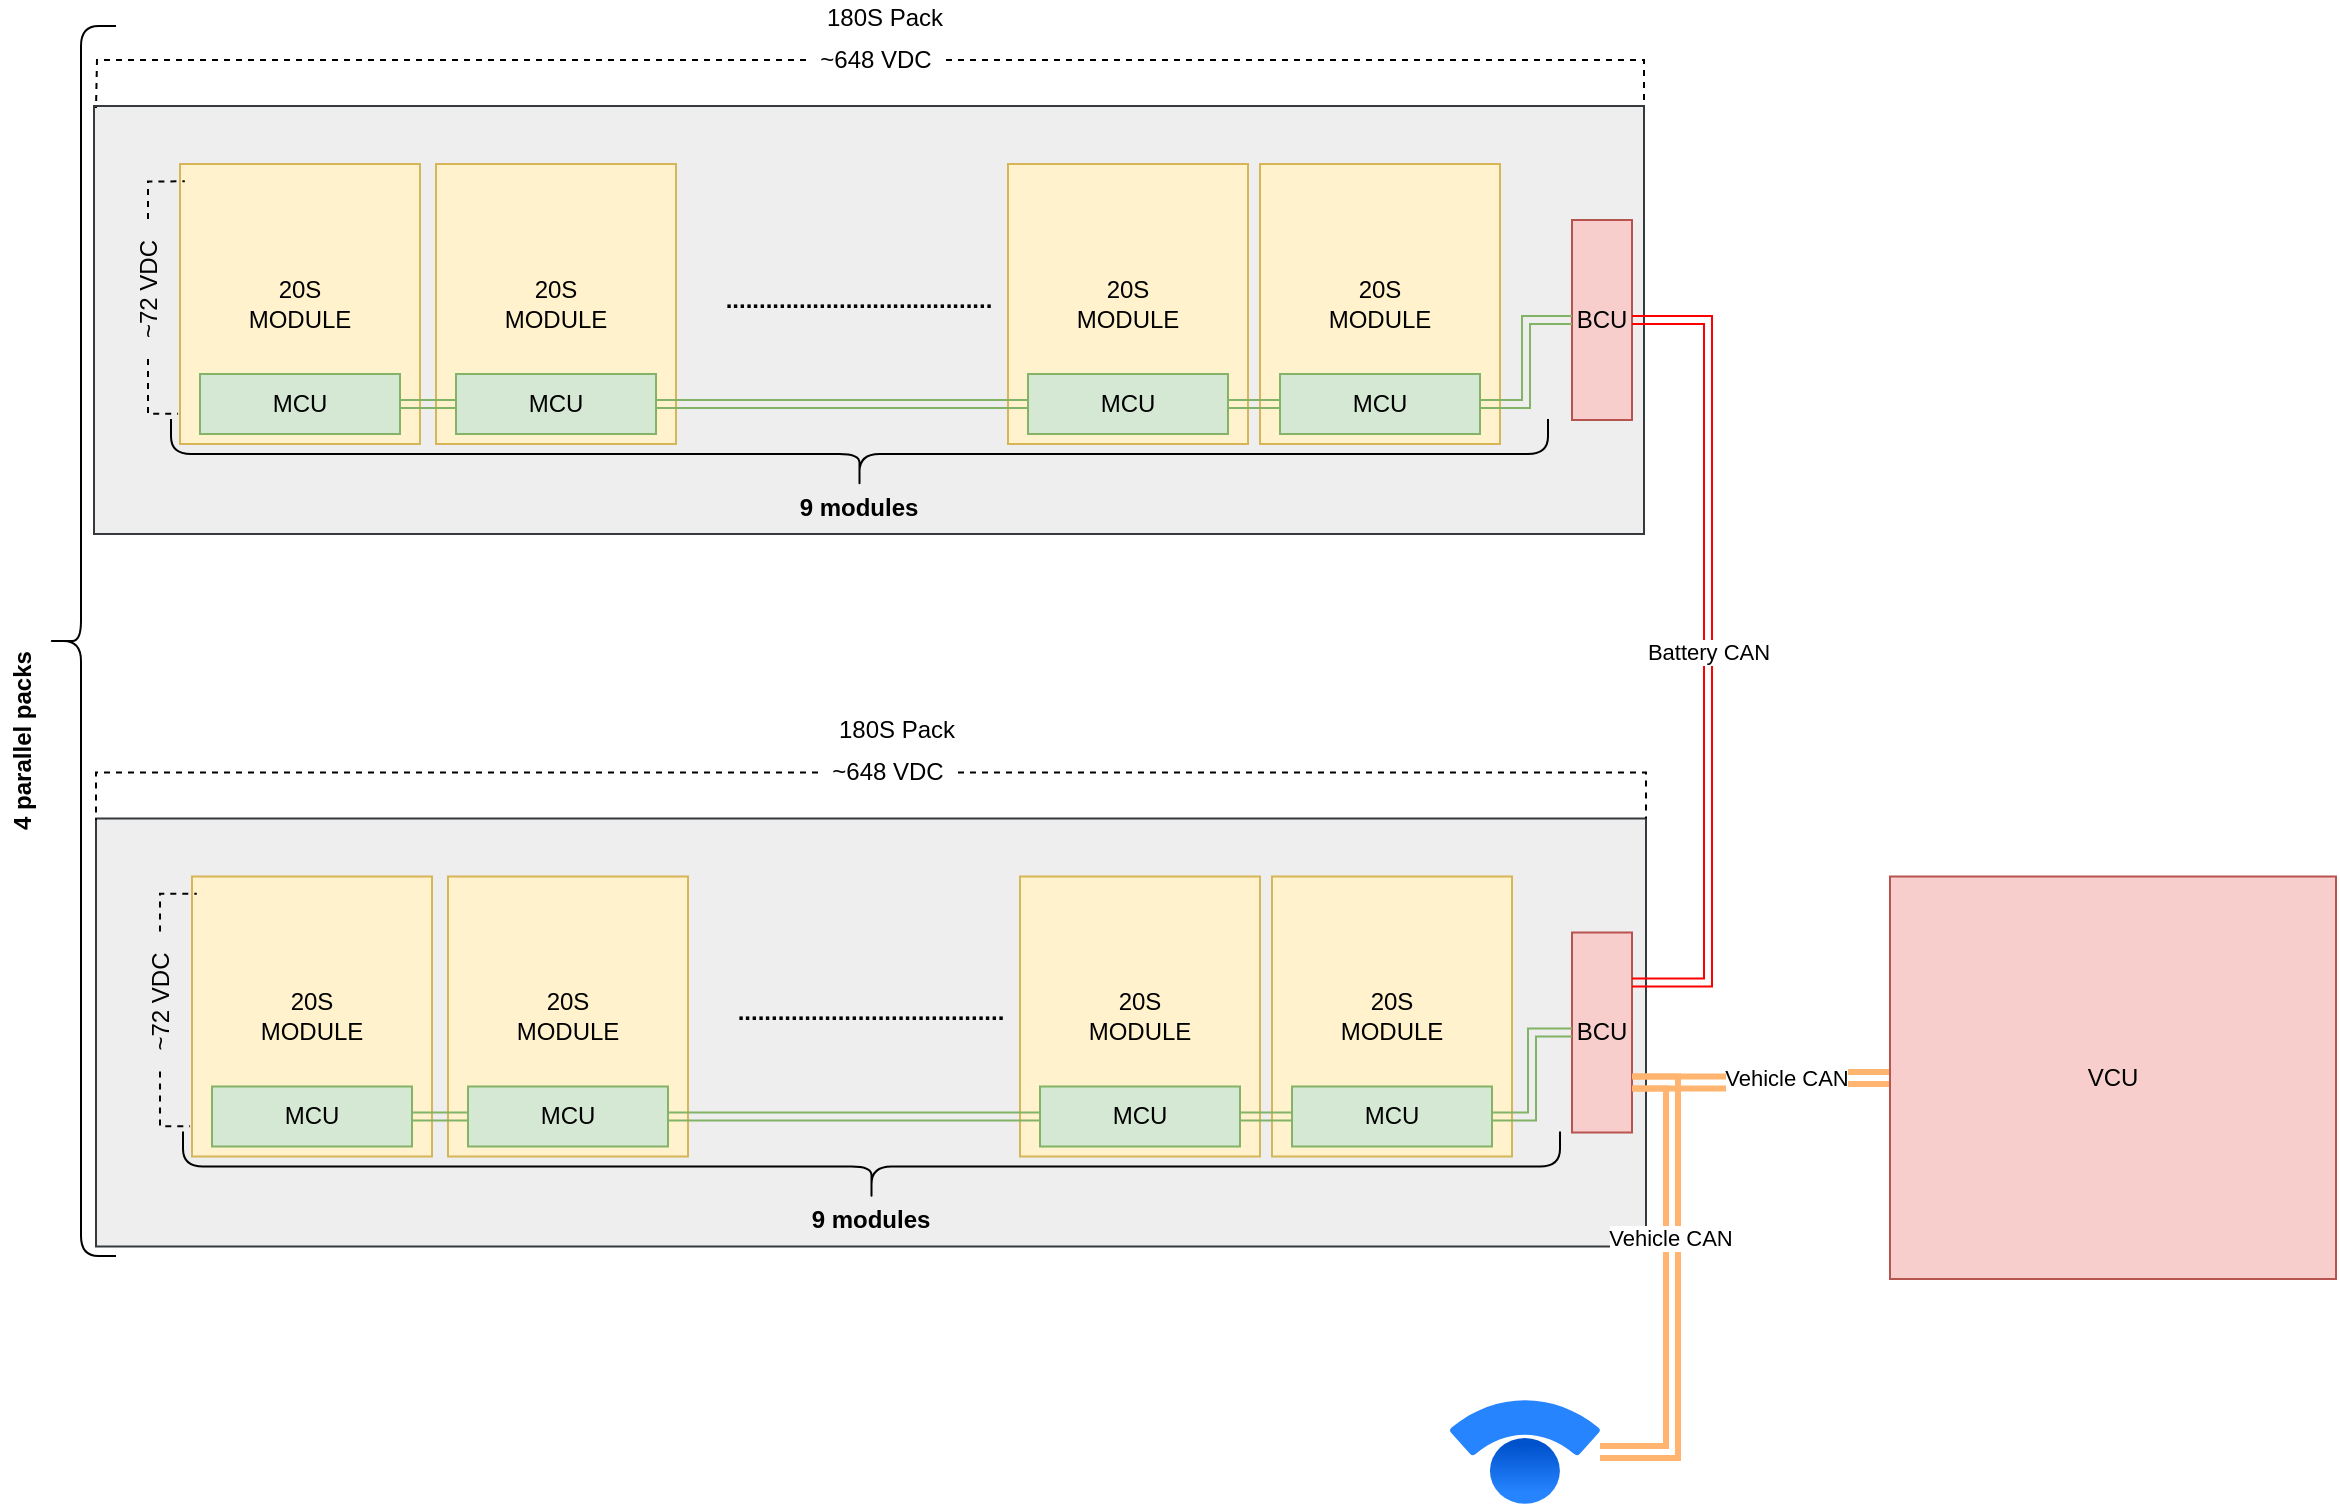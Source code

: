 <mxfile version="22.0.0" type="github" pages="3">
  <diagram id="TwvEw9Vf0ExjZlHMgmwK" name="Option_1">
    <mxGraphModel dx="2004" dy="1125" grid="0" gridSize="10" guides="1" tooltips="1" connect="1" arrows="1" fold="1" page="1" pageScale="1" pageWidth="850" pageHeight="1100" math="0" shadow="0">
      <root>
        <mxCell id="0" />
        <mxCell id="1" parent="0" />
        <mxCell id="FPOTciErqWgksEpXQeqM-1" value="" style="rounded=0;whiteSpace=wrap;html=1;fillColor=#eeeeee;strokeColor=#36393d;" parent="1" vertex="1">
          <mxGeometry x="69" y="96" width="775" height="214" as="geometry" />
        </mxCell>
        <mxCell id="4yiuB51oUjneCi9A5fvg-3" value="" style="group" parent="1" vertex="1" connectable="0">
          <mxGeometry x="112" y="125" width="120" height="140" as="geometry" />
        </mxCell>
        <mxCell id="FPOTciErqWgksEpXQeqM-2" value="20S&lt;br&gt;MODULE" style="rounded=0;whiteSpace=wrap;html=1;fillColor=#fff2cc;strokeColor=#d6b656;" parent="4yiuB51oUjneCi9A5fvg-3" vertex="1">
          <mxGeometry width="120" height="140" as="geometry" />
        </mxCell>
        <mxCell id="4yiuB51oUjneCi9A5fvg-2" value="MCU" style="rounded=0;whiteSpace=wrap;html=1;fillColor=#d5e8d4;strokeColor=#82b366;" parent="4yiuB51oUjneCi9A5fvg-3" vertex="1">
          <mxGeometry x="10" y="105" width="100" height="30" as="geometry" />
        </mxCell>
        <mxCell id="4yiuB51oUjneCi9A5fvg-4" value="" style="group" parent="1" vertex="1" connectable="0">
          <mxGeometry x="240" y="125" width="120" height="140" as="geometry" />
        </mxCell>
        <mxCell id="4yiuB51oUjneCi9A5fvg-5" value="20S&lt;br&gt;MODULE" style="rounded=0;whiteSpace=wrap;html=1;fillColor=#fff2cc;strokeColor=#d6b656;" parent="4yiuB51oUjneCi9A5fvg-4" vertex="1">
          <mxGeometry width="120" height="140" as="geometry" />
        </mxCell>
        <mxCell id="4yiuB51oUjneCi9A5fvg-6" value="MCU" style="rounded=0;whiteSpace=wrap;html=1;fillColor=#d5e8d4;strokeColor=#82b366;" parent="4yiuB51oUjneCi9A5fvg-4" vertex="1">
          <mxGeometry x="10" y="105" width="100" height="30" as="geometry" />
        </mxCell>
        <mxCell id="4yiuB51oUjneCi9A5fvg-7" value="" style="group" parent="1" vertex="1" connectable="0">
          <mxGeometry x="526" y="125" width="120" height="140" as="geometry" />
        </mxCell>
        <mxCell id="4yiuB51oUjneCi9A5fvg-8" value="20S&lt;br&gt;MODULE" style="rounded=0;whiteSpace=wrap;html=1;fillColor=#fff2cc;strokeColor=#d6b656;" parent="4yiuB51oUjneCi9A5fvg-7" vertex="1">
          <mxGeometry width="120" height="140" as="geometry" />
        </mxCell>
        <mxCell id="4yiuB51oUjneCi9A5fvg-9" value="MCU" style="rounded=0;whiteSpace=wrap;html=1;fillColor=#d5e8d4;strokeColor=#82b366;" parent="4yiuB51oUjneCi9A5fvg-7" vertex="1">
          <mxGeometry x="10" y="105" width="100" height="30" as="geometry" />
        </mxCell>
        <mxCell id="4yiuB51oUjneCi9A5fvg-10" value="" style="group" parent="1" vertex="1" connectable="0">
          <mxGeometry x="652" y="125" width="120" height="140" as="geometry" />
        </mxCell>
        <mxCell id="4yiuB51oUjneCi9A5fvg-11" value="20S&lt;br&gt;MODULE" style="rounded=0;whiteSpace=wrap;html=1;fillColor=#fff2cc;strokeColor=#d6b656;" parent="4yiuB51oUjneCi9A5fvg-10" vertex="1">
          <mxGeometry width="120" height="140" as="geometry" />
        </mxCell>
        <mxCell id="4yiuB51oUjneCi9A5fvg-12" value="MCU" style="rounded=0;whiteSpace=wrap;html=1;fillColor=#d5e8d4;strokeColor=#82b366;" parent="4yiuB51oUjneCi9A5fvg-10" vertex="1">
          <mxGeometry x="10" y="105" width="100" height="30" as="geometry" />
        </mxCell>
        <mxCell id="4yiuB51oUjneCi9A5fvg-13" value="" style="shape=curlyBracket;whiteSpace=wrap;html=1;rounded=1;flipH=1;fillColor=#B3B3B3;rotation=90;" parent="1" vertex="1">
          <mxGeometry x="434.25" y="-74.25" width="35" height="688.5" as="geometry" />
        </mxCell>
        <mxCell id="4yiuB51oUjneCi9A5fvg-14" value="9 modules" style="text;html=1;strokeColor=none;fillColor=none;align=center;verticalAlign=middle;whiteSpace=wrap;rounded=0;fontStyle=1" parent="1" vertex="1">
          <mxGeometry x="409.25" y="287" width="85" height="20" as="geometry" />
        </mxCell>
        <mxCell id="4yiuB51oUjneCi9A5fvg-21" value="BCU" style="rounded=0;whiteSpace=wrap;html=1;fillColor=#f8cecc;strokeColor=#b85450;container=1;direction=south;" parent="1" vertex="1">
          <mxGeometry x="808" y="153" width="30" height="100" as="geometry">
            <mxRectangle x="10" y="105" width="54" height="18" as="alternateBounds" />
          </mxGeometry>
        </mxCell>
        <mxCell id="4yiuB51oUjneCi9A5fvg-29" style="edgeStyle=orthogonalEdgeStyle;rounded=0;orthogonalLoop=1;jettySize=auto;html=1;exitX=1;exitY=0.5;exitDx=0;exitDy=0;entryX=0.02;entryY=0.062;entryDx=0;entryDy=0;entryPerimeter=0;dashed=1;endArrow=none;endFill=0;" parent="1" source="4yiuB51oUjneCi9A5fvg-28" target="FPOTciErqWgksEpXQeqM-2" edge="1">
          <mxGeometry relative="1" as="geometry">
            <Array as="points">
              <mxPoint x="96" y="134" />
            </Array>
          </mxGeometry>
        </mxCell>
        <mxCell id="4yiuB51oUjneCi9A5fvg-30" style="edgeStyle=orthogonalEdgeStyle;rounded=0;orthogonalLoop=1;jettySize=auto;html=1;exitX=0;exitY=0.5;exitDx=0;exitDy=0;entryX=-0.008;entryY=0.892;entryDx=0;entryDy=0;dashed=1;endArrow=none;endFill=0;strokeColor=#000000;entryPerimeter=0;" parent="1" source="4yiuB51oUjneCi9A5fvg-28" target="FPOTciErqWgksEpXQeqM-2" edge="1">
          <mxGeometry relative="1" as="geometry">
            <Array as="points">
              <mxPoint x="96" y="250" />
            </Array>
          </mxGeometry>
        </mxCell>
        <mxCell id="4yiuB51oUjneCi9A5fvg-28" value="~72 VDC" style="text;html=1;strokeColor=none;fillColor=none;align=center;verticalAlign=middle;whiteSpace=wrap;rounded=0;rotation=-90;" parent="1" vertex="1">
          <mxGeometry x="61" y="177.5" width="70" height="20" as="geometry" />
        </mxCell>
        <mxCell id="4yiuB51oUjneCi9A5fvg-32" style="edgeStyle=orthogonalEdgeStyle;rounded=0;orthogonalLoop=1;jettySize=auto;html=1;exitX=0;exitY=0.5;exitDx=0;exitDy=0;dashed=1;endArrow=none;endFill=0;strokeColor=#000000;" parent="1" source="4yiuB51oUjneCi9A5fvg-31" edge="1">
          <mxGeometry relative="1" as="geometry">
            <mxPoint x="70" y="97" as="targetPoint" />
          </mxGeometry>
        </mxCell>
        <mxCell id="4yiuB51oUjneCi9A5fvg-33" style="edgeStyle=orthogonalEdgeStyle;rounded=0;orthogonalLoop=1;jettySize=auto;html=1;exitX=1;exitY=0.5;exitDx=0;exitDy=0;entryX=1;entryY=0;entryDx=0;entryDy=0;dashed=1;endArrow=none;endFill=0;strokeColor=#000000;" parent="1" source="4yiuB51oUjneCi9A5fvg-31" target="FPOTciErqWgksEpXQeqM-1" edge="1">
          <mxGeometry relative="1" as="geometry">
            <mxPoint x="806" y="128.0" as="targetPoint" />
            <Array as="points">
              <mxPoint x="844" y="73" />
            </Array>
          </mxGeometry>
        </mxCell>
        <mxCell id="4yiuB51oUjneCi9A5fvg-31" value="~648 VDC" style="text;html=1;strokeColor=none;fillColor=none;align=center;verticalAlign=middle;whiteSpace=wrap;rounded=0;rotation=0;" parent="1" vertex="1">
          <mxGeometry x="425" y="63" width="70" height="20" as="geometry" />
        </mxCell>
        <mxCell id="4yiuB51oUjneCi9A5fvg-34" value="&lt;b&gt;&lt;br&gt;........................................&lt;/b&gt;" style="text;html=1;strokeColor=none;fillColor=none;align=center;verticalAlign=middle;whiteSpace=wrap;rounded=0;" parent="1" vertex="1">
          <mxGeometry x="372.25" y="175" width="159" height="20" as="geometry" />
        </mxCell>
        <mxCell id="4yiuB51oUjneCi9A5fvg-35" value="180S Pack" style="text;html=1;strokeColor=none;fillColor=none;align=center;verticalAlign=middle;whiteSpace=wrap;rounded=0;" parent="1" vertex="1">
          <mxGeometry x="412" y="43" width="105" height="17" as="geometry" />
        </mxCell>
        <mxCell id="xlh3ww8DrCwgxQ4BuxXP-1" style="edgeStyle=orthogonalEdgeStyle;rounded=0;orthogonalLoop=1;jettySize=auto;html=1;exitX=1;exitY=0.5;exitDx=0;exitDy=0;entryX=0;entryY=0.5;entryDx=0;entryDy=0;endArrow=none;endFill=0;strokeColor=#82b366;shape=link;fillColor=#d5e8d4;strokeWidth=1;" parent="1" source="4yiuB51oUjneCi9A5fvg-2" target="4yiuB51oUjneCi9A5fvg-6" edge="1">
          <mxGeometry relative="1" as="geometry" />
        </mxCell>
        <mxCell id="xlh3ww8DrCwgxQ4BuxXP-2" style="edgeStyle=orthogonalEdgeStyle;shape=link;rounded=0;orthogonalLoop=1;jettySize=auto;html=1;exitX=1;exitY=0.5;exitDx=0;exitDy=0;entryX=0;entryY=0.5;entryDx=0;entryDy=0;endArrow=none;endFill=0;strokeColor=#82b366;strokeWidth=1;fillColor=#d5e8d4;" parent="1" source="4yiuB51oUjneCi9A5fvg-6" target="4yiuB51oUjneCi9A5fvg-9" edge="1">
          <mxGeometry relative="1" as="geometry" />
        </mxCell>
        <mxCell id="xlh3ww8DrCwgxQ4BuxXP-3" style="edgeStyle=orthogonalEdgeStyle;shape=link;rounded=0;orthogonalLoop=1;jettySize=auto;html=1;exitX=1;exitY=0.5;exitDx=0;exitDy=0;entryX=0;entryY=0.5;entryDx=0;entryDy=0;endArrow=none;endFill=0;strokeColor=#82b366;strokeWidth=1;fillColor=#d5e8d4;" parent="1" source="4yiuB51oUjneCi9A5fvg-9" target="4yiuB51oUjneCi9A5fvg-12" edge="1">
          <mxGeometry relative="1" as="geometry" />
        </mxCell>
        <mxCell id="xlh3ww8DrCwgxQ4BuxXP-33" value="" style="shape=curlyBracket;whiteSpace=wrap;html=1;rounded=1;flipH=1;fillColor=#B3B3B3;rotation=-180;" parent="1" vertex="1">
          <mxGeometry x="45" y="56" width="35" height="615" as="geometry" />
        </mxCell>
        <mxCell id="xlh3ww8DrCwgxQ4BuxXP-36" value="4 parallel packs" style="text;html=1;strokeColor=none;fillColor=none;align=center;verticalAlign=middle;whiteSpace=wrap;rounded=0;fontStyle=1;rotation=-90;" parent="1" vertex="1">
          <mxGeometry x="-56" y="403.5" width="177.5" height="20" as="geometry" />
        </mxCell>
        <mxCell id="xlh3ww8DrCwgxQ4BuxXP-40" style="edgeStyle=orthogonalEdgeStyle;shape=link;rounded=0;orthogonalLoop=1;jettySize=auto;html=1;exitX=1;exitY=0.5;exitDx=0;exitDy=0;entryX=0.5;entryY=1;entryDx=0;entryDy=0;endArrow=none;endFill=0;strokeColor=#82b366;strokeWidth=1;fillColor=#d5e8d4;" parent="1" source="4yiuB51oUjneCi9A5fvg-12" target="4yiuB51oUjneCi9A5fvg-21" edge="1">
          <mxGeometry relative="1" as="geometry" />
        </mxCell>
        <mxCell id="xlh3ww8DrCwgxQ4BuxXP-43" value="" style="rounded=0;whiteSpace=wrap;html=1;fillColor=#eeeeee;strokeColor=#36393d;" parent="1" vertex="1">
          <mxGeometry x="70" y="452.25" width="775" height="214" as="geometry" />
        </mxCell>
        <mxCell id="xlh3ww8DrCwgxQ4BuxXP-42" style="edgeStyle=orthogonalEdgeStyle;shape=link;rounded=0;orthogonalLoop=1;jettySize=auto;html=1;exitX=0.5;exitY=1;exitDx=0;exitDy=0;endArrow=none;endFill=0;strokeColor=#000000;strokeWidth=3;" parent="1" source="4yiuB51oUjneCi9A5fvg-34" target="4yiuB51oUjneCi9A5fvg-34" edge="1">
          <mxGeometry relative="1" as="geometry" />
        </mxCell>
        <mxCell id="xlh3ww8DrCwgxQ4BuxXP-44" value="" style="group" parent="1" vertex="1" connectable="0">
          <mxGeometry x="118" y="481.25" width="120" height="140" as="geometry" />
        </mxCell>
        <mxCell id="xlh3ww8DrCwgxQ4BuxXP-45" value="20S&lt;br&gt;MODULE" style="rounded=0;whiteSpace=wrap;html=1;fillColor=#fff2cc;strokeColor=#d6b656;" parent="xlh3ww8DrCwgxQ4BuxXP-44" vertex="1">
          <mxGeometry width="120" height="140" as="geometry" />
        </mxCell>
        <mxCell id="xlh3ww8DrCwgxQ4BuxXP-46" value="MCU" style="rounded=0;whiteSpace=wrap;html=1;fillColor=#d5e8d4;strokeColor=#82b366;" parent="xlh3ww8DrCwgxQ4BuxXP-44" vertex="1">
          <mxGeometry x="10" y="105" width="100" height="30" as="geometry" />
        </mxCell>
        <mxCell id="xlh3ww8DrCwgxQ4BuxXP-47" value="" style="group" parent="1" vertex="1" connectable="0">
          <mxGeometry x="246" y="481.25" width="120" height="140" as="geometry" />
        </mxCell>
        <mxCell id="xlh3ww8DrCwgxQ4BuxXP-48" value="20S&lt;br&gt;MODULE" style="rounded=0;whiteSpace=wrap;html=1;fillColor=#fff2cc;strokeColor=#d6b656;" parent="xlh3ww8DrCwgxQ4BuxXP-47" vertex="1">
          <mxGeometry width="120" height="140" as="geometry" />
        </mxCell>
        <mxCell id="xlh3ww8DrCwgxQ4BuxXP-49" value="MCU" style="rounded=0;whiteSpace=wrap;html=1;fillColor=#d5e8d4;strokeColor=#82b366;" parent="xlh3ww8DrCwgxQ4BuxXP-47" vertex="1">
          <mxGeometry x="10" y="105" width="100" height="30" as="geometry" />
        </mxCell>
        <mxCell id="xlh3ww8DrCwgxQ4BuxXP-50" value="" style="group" parent="1" vertex="1" connectable="0">
          <mxGeometry x="532" y="481.25" width="120" height="140" as="geometry" />
        </mxCell>
        <mxCell id="xlh3ww8DrCwgxQ4BuxXP-51" value="20S&lt;br&gt;MODULE" style="rounded=0;whiteSpace=wrap;html=1;fillColor=#fff2cc;strokeColor=#d6b656;" parent="xlh3ww8DrCwgxQ4BuxXP-50" vertex="1">
          <mxGeometry width="120" height="140" as="geometry" />
        </mxCell>
        <mxCell id="xlh3ww8DrCwgxQ4BuxXP-52" value="MCU" style="rounded=0;whiteSpace=wrap;html=1;fillColor=#d5e8d4;strokeColor=#82b366;" parent="xlh3ww8DrCwgxQ4BuxXP-50" vertex="1">
          <mxGeometry x="10" y="105" width="100" height="30" as="geometry" />
        </mxCell>
        <mxCell id="xlh3ww8DrCwgxQ4BuxXP-53" value="" style="group" parent="1" vertex="1" connectable="0">
          <mxGeometry x="658" y="481.25" width="120" height="140" as="geometry" />
        </mxCell>
        <mxCell id="xlh3ww8DrCwgxQ4BuxXP-54" value="20S&lt;br&gt;MODULE" style="rounded=0;whiteSpace=wrap;html=1;fillColor=#fff2cc;strokeColor=#d6b656;" parent="xlh3ww8DrCwgxQ4BuxXP-53" vertex="1">
          <mxGeometry width="120" height="140" as="geometry" />
        </mxCell>
        <mxCell id="xlh3ww8DrCwgxQ4BuxXP-55" value="MCU" style="rounded=0;whiteSpace=wrap;html=1;fillColor=#d5e8d4;strokeColor=#82b366;" parent="xlh3ww8DrCwgxQ4BuxXP-53" vertex="1">
          <mxGeometry x="10" y="105" width="100" height="30" as="geometry" />
        </mxCell>
        <mxCell id="xlh3ww8DrCwgxQ4BuxXP-56" value="" style="shape=curlyBracket;whiteSpace=wrap;html=1;rounded=1;flipH=1;fillColor=#B3B3B3;rotation=90;" parent="1" vertex="1">
          <mxGeometry x="440.25" y="282" width="35" height="688.5" as="geometry" />
        </mxCell>
        <mxCell id="xlh3ww8DrCwgxQ4BuxXP-57" value="9 modules" style="text;html=1;strokeColor=none;fillColor=none;align=center;verticalAlign=middle;whiteSpace=wrap;rounded=0;fontStyle=1" parent="1" vertex="1">
          <mxGeometry x="415.25" y="643.25" width="85" height="20" as="geometry" />
        </mxCell>
        <mxCell id="xlh3ww8DrCwgxQ4BuxXP-74" style="edgeStyle=orthogonalEdgeStyle;shape=link;rounded=0;orthogonalLoop=1;jettySize=auto;html=1;exitX=0.75;exitY=0;exitDx=0;exitDy=0;endArrow=none;endFill=0;strokeWidth=3;fillColor=#ffff88;strokeColor=#FFB570;" parent="1" source="xlh3ww8DrCwgxQ4BuxXP-58" edge="1" target="gos_T6UXr2c_d4h_DJEx-1">
          <mxGeometry relative="1" as="geometry">
            <mxPoint x="1010" y="584" as="targetPoint" />
          </mxGeometry>
        </mxCell>
        <mxCell id="xlh3ww8DrCwgxQ4BuxXP-75" value="Vehicle CAN" style="edgeLabel;html=1;align=center;verticalAlign=middle;resizable=0;points=[];" parent="xlh3ww8DrCwgxQ4BuxXP-74" vertex="1" connectable="0">
          <mxGeometry x="0.2" y="1" relative="1" as="geometry">
            <mxPoint y="1" as="offset" />
          </mxGeometry>
        </mxCell>
        <mxCell id="xlh3ww8DrCwgxQ4BuxXP-58" value="BCU" style="rounded=0;whiteSpace=wrap;html=1;fillColor=#f8cecc;strokeColor=#b85450;container=1;direction=south;" parent="1" vertex="1">
          <mxGeometry x="808" y="509.25" width="30" height="100" as="geometry">
            <mxRectangle x="10" y="105" width="54" height="18" as="alternateBounds" />
          </mxGeometry>
        </mxCell>
        <mxCell id="xlh3ww8DrCwgxQ4BuxXP-59" style="edgeStyle=orthogonalEdgeStyle;rounded=0;orthogonalLoop=1;jettySize=auto;html=1;exitX=1;exitY=0.5;exitDx=0;exitDy=0;entryX=0.02;entryY=0.062;entryDx=0;entryDy=0;entryPerimeter=0;dashed=1;endArrow=none;endFill=0;" parent="1" source="xlh3ww8DrCwgxQ4BuxXP-61" target="xlh3ww8DrCwgxQ4BuxXP-45" edge="1">
          <mxGeometry relative="1" as="geometry">
            <Array as="points">
              <mxPoint x="102" y="490.25" />
            </Array>
          </mxGeometry>
        </mxCell>
        <mxCell id="xlh3ww8DrCwgxQ4BuxXP-60" style="edgeStyle=orthogonalEdgeStyle;rounded=0;orthogonalLoop=1;jettySize=auto;html=1;exitX=0;exitY=0.5;exitDx=0;exitDy=0;entryX=-0.008;entryY=0.892;entryDx=0;entryDy=0;dashed=1;endArrow=none;endFill=0;strokeColor=#000000;entryPerimeter=0;" parent="1" source="xlh3ww8DrCwgxQ4BuxXP-61" target="xlh3ww8DrCwgxQ4BuxXP-45" edge="1">
          <mxGeometry relative="1" as="geometry">
            <Array as="points">
              <mxPoint x="102" y="606.25" />
            </Array>
          </mxGeometry>
        </mxCell>
        <mxCell id="xlh3ww8DrCwgxQ4BuxXP-61" value="~72 VDC" style="text;html=1;strokeColor=none;fillColor=none;align=center;verticalAlign=middle;whiteSpace=wrap;rounded=0;rotation=-90;" parent="1" vertex="1">
          <mxGeometry x="67" y="533.75" width="70" height="20" as="geometry" />
        </mxCell>
        <mxCell id="xlh3ww8DrCwgxQ4BuxXP-62" style="edgeStyle=orthogonalEdgeStyle;rounded=0;orthogonalLoop=1;jettySize=auto;html=1;exitX=0;exitY=0.5;exitDx=0;exitDy=0;dashed=1;endArrow=none;endFill=0;strokeColor=#000000;" parent="1" source="xlh3ww8DrCwgxQ4BuxXP-64" edge="1">
          <mxGeometry relative="1" as="geometry">
            <mxPoint x="70" y="453" as="targetPoint" />
            <Array as="points">
              <mxPoint x="70" y="429" />
              <mxPoint x="70" y="453" />
            </Array>
          </mxGeometry>
        </mxCell>
        <mxCell id="xlh3ww8DrCwgxQ4BuxXP-63" style="edgeStyle=orthogonalEdgeStyle;rounded=0;orthogonalLoop=1;jettySize=auto;html=1;exitX=1;exitY=0.5;exitDx=0;exitDy=0;entryX=1;entryY=0;entryDx=0;entryDy=0;dashed=1;endArrow=none;endFill=0;strokeColor=#000000;" parent="1" source="xlh3ww8DrCwgxQ4BuxXP-64" target="xlh3ww8DrCwgxQ4BuxXP-43" edge="1">
          <mxGeometry relative="1" as="geometry">
            <mxPoint x="812" y="484.25" as="targetPoint" />
            <Array as="points">
              <mxPoint x="845" y="429" />
            </Array>
          </mxGeometry>
        </mxCell>
        <mxCell id="xlh3ww8DrCwgxQ4BuxXP-64" value="~648 VDC" style="text;html=1;strokeColor=none;fillColor=none;align=center;verticalAlign=middle;whiteSpace=wrap;rounded=0;rotation=0;" parent="1" vertex="1">
          <mxGeometry x="431" y="419.25" width="70" height="20" as="geometry" />
        </mxCell>
        <mxCell id="xlh3ww8DrCwgxQ4BuxXP-65" value="&lt;b&gt;&lt;br&gt;........................................&lt;/b&gt;" style="text;html=1;strokeColor=none;fillColor=none;align=center;verticalAlign=middle;whiteSpace=wrap;rounded=0;" parent="1" vertex="1">
          <mxGeometry x="378.25" y="531.25" width="159" height="20" as="geometry" />
        </mxCell>
        <mxCell id="xlh3ww8DrCwgxQ4BuxXP-66" value="180S Pack" style="text;html=1;strokeColor=none;fillColor=none;align=center;verticalAlign=middle;whiteSpace=wrap;rounded=0;" parent="1" vertex="1">
          <mxGeometry x="418" y="399.25" width="105" height="17" as="geometry" />
        </mxCell>
        <mxCell id="xlh3ww8DrCwgxQ4BuxXP-67" style="edgeStyle=orthogonalEdgeStyle;rounded=0;orthogonalLoop=1;jettySize=auto;html=1;exitX=1;exitY=0.5;exitDx=0;exitDy=0;entryX=0;entryY=0.5;entryDx=0;entryDy=0;endArrow=none;endFill=0;strokeColor=#82b366;shape=link;fillColor=#d5e8d4;strokeWidth=1;" parent="1" source="xlh3ww8DrCwgxQ4BuxXP-46" target="xlh3ww8DrCwgxQ4BuxXP-49" edge="1">
          <mxGeometry relative="1" as="geometry" />
        </mxCell>
        <mxCell id="xlh3ww8DrCwgxQ4BuxXP-68" style="edgeStyle=orthogonalEdgeStyle;shape=link;rounded=0;orthogonalLoop=1;jettySize=auto;html=1;exitX=1;exitY=0.5;exitDx=0;exitDy=0;entryX=0;entryY=0.5;entryDx=0;entryDy=0;endArrow=none;endFill=0;strokeColor=#82b366;strokeWidth=1;fillColor=#d5e8d4;" parent="1" source="xlh3ww8DrCwgxQ4BuxXP-49" target="xlh3ww8DrCwgxQ4BuxXP-52" edge="1">
          <mxGeometry relative="1" as="geometry" />
        </mxCell>
        <mxCell id="xlh3ww8DrCwgxQ4BuxXP-69" style="edgeStyle=orthogonalEdgeStyle;shape=link;rounded=0;orthogonalLoop=1;jettySize=auto;html=1;exitX=1;exitY=0.5;exitDx=0;exitDy=0;entryX=0;entryY=0.5;entryDx=0;entryDy=0;endArrow=none;endFill=0;strokeColor=#82b366;strokeWidth=1;fillColor=#d5e8d4;" parent="1" source="xlh3ww8DrCwgxQ4BuxXP-52" target="xlh3ww8DrCwgxQ4BuxXP-55" edge="1">
          <mxGeometry relative="1" as="geometry" />
        </mxCell>
        <mxCell id="xlh3ww8DrCwgxQ4BuxXP-70" style="edgeStyle=orthogonalEdgeStyle;shape=link;rounded=0;orthogonalLoop=1;jettySize=auto;html=1;exitX=1;exitY=0.5;exitDx=0;exitDy=0;entryX=0.5;entryY=1;entryDx=0;entryDy=0;endArrow=none;endFill=0;strokeColor=#82b366;strokeWidth=1;fillColor=#d5e8d4;" parent="1" source="xlh3ww8DrCwgxQ4BuxXP-55" target="xlh3ww8DrCwgxQ4BuxXP-58" edge="1">
          <mxGeometry relative="1" as="geometry" />
        </mxCell>
        <mxCell id="xlh3ww8DrCwgxQ4BuxXP-71" style="edgeStyle=orthogonalEdgeStyle;shape=link;rounded=0;orthogonalLoop=1;jettySize=auto;html=1;exitX=0.5;exitY=1;exitDx=0;exitDy=0;endArrow=none;endFill=0;strokeColor=#000000;strokeWidth=3;" parent="1" source="xlh3ww8DrCwgxQ4BuxXP-65" target="xlh3ww8DrCwgxQ4BuxXP-65" edge="1">
          <mxGeometry relative="1" as="geometry" />
        </mxCell>
        <mxCell id="xlh3ww8DrCwgxQ4BuxXP-73" value="Battery CAN" style="edgeStyle=orthogonalEdgeStyle;shape=link;rounded=0;orthogonalLoop=1;jettySize=auto;html=1;exitX=0.5;exitY=0;exitDx=0;exitDy=0;entryX=0.25;entryY=0;entryDx=0;entryDy=0;endArrow=none;endFill=0;strokeWidth=1;fillColor=#ffcc99;strokeColor=#FF0000;" parent="1" source="4yiuB51oUjneCi9A5fvg-21" target="xlh3ww8DrCwgxQ4BuxXP-58" edge="1">
          <mxGeometry relative="1" as="geometry">
            <Array as="points">
              <mxPoint x="876" y="203" />
              <mxPoint x="876" y="535" />
            </Array>
          </mxGeometry>
        </mxCell>
        <mxCell id="gos_T6UXr2c_d4h_DJEx-1" value="VCU" style="rounded=0;whiteSpace=wrap;html=1;fillColor=#f8cecc;strokeColor=#b85450;container=1;direction=south;" vertex="1" parent="1">
          <mxGeometry x="967" y="481.25" width="223" height="201.25" as="geometry">
            <mxRectangle x="10" y="105" width="54" height="18" as="alternateBounds" />
          </mxGeometry>
        </mxCell>
        <mxCell id="gos_T6UXr2c_d4h_DJEx-2" value="" style="image;html=1;image=img/lib/atlassian/Statuspage_Logo.svg;" vertex="1" parent="1">
          <mxGeometry x="747" y="743" width="75" height="52" as="geometry" />
        </mxCell>
        <mxCell id="gos_T6UXr2c_d4h_DJEx-3" style="edgeStyle=orthogonalEdgeStyle;shape=link;rounded=0;orthogonalLoop=1;jettySize=auto;html=1;exitX=1;exitY=0.5;exitDx=0;exitDy=0;endArrow=none;endFill=0;strokeWidth=3;fillColor=#ffff88;strokeColor=#FFB570;entryX=0.75;entryY=0;entryDx=0;entryDy=0;" edge="1" parent="1" source="gos_T6UXr2c_d4h_DJEx-2" target="xlh3ww8DrCwgxQ4BuxXP-58">
          <mxGeometry relative="1" as="geometry">
            <mxPoint x="977" y="592" as="targetPoint" />
            <mxPoint x="848" y="594" as="sourcePoint" />
          </mxGeometry>
        </mxCell>
        <mxCell id="gos_T6UXr2c_d4h_DJEx-4" value="Vehicle CAN" style="edgeLabel;html=1;align=center;verticalAlign=middle;resizable=0;points=[];" vertex="1" connectable="0" parent="gos_T6UXr2c_d4h_DJEx-3">
          <mxGeometry x="0.2" y="1" relative="1" as="geometry">
            <mxPoint y="1" as="offset" />
          </mxGeometry>
        </mxCell>
      </root>
    </mxGraphModel>
  </diagram>
  <diagram id="PKPfXyT7j3kX1BP0BpH2" name="Pack_">
    <mxGraphModel dx="2077" dy="780" grid="1" gridSize="10" guides="1" tooltips="1" connect="1" arrows="1" fold="1" page="1" pageScale="1" pageWidth="850" pageHeight="1100" math="0" shadow="0">
      <root>
        <mxCell id="p0wn3c0YQTMKcdl8cK-g-0" />
        <mxCell id="p0wn3c0YQTMKcdl8cK-g-1" parent="p0wn3c0YQTMKcdl8cK-g-0" />
        <mxCell id="P3gHN3zXVOR5ywR60ZjZ-0" value="" style="rounded=0;whiteSpace=wrap;html=1;fillColor=#eeeeee;strokeColor=#36393d;" vertex="1" parent="p0wn3c0YQTMKcdl8cK-g-1">
          <mxGeometry x="80" y="96" width="726" height="214" as="geometry" />
        </mxCell>
        <mxCell id="P3gHN3zXVOR5ywR60ZjZ-1" value="" style="group" vertex="1" connectable="0" parent="p0wn3c0YQTMKcdl8cK-g-1">
          <mxGeometry x="112" y="125" width="120" height="140" as="geometry" />
        </mxCell>
        <mxCell id="P3gHN3zXVOR5ywR60ZjZ-2" value="20S&lt;br&gt;MODULE" style="rounded=0;whiteSpace=wrap;html=1;fillColor=#fff2cc;strokeColor=#d6b656;" vertex="1" parent="P3gHN3zXVOR5ywR60ZjZ-1">
          <mxGeometry width="120" height="140" as="geometry" />
        </mxCell>
        <mxCell id="P3gHN3zXVOR5ywR60ZjZ-3" value="MCU" style="rounded=0;whiteSpace=wrap;html=1;fillColor=#d5e8d4;strokeColor=#82b366;" vertex="1" parent="P3gHN3zXVOR5ywR60ZjZ-1">
          <mxGeometry x="10" y="105" width="100" height="30" as="geometry" />
        </mxCell>
        <mxCell id="P3gHN3zXVOR5ywR60ZjZ-4" value="" style="group" vertex="1" connectable="0" parent="p0wn3c0YQTMKcdl8cK-g-1">
          <mxGeometry x="240" y="125" width="120" height="140" as="geometry" />
        </mxCell>
        <mxCell id="P3gHN3zXVOR5ywR60ZjZ-5" value="20S&lt;br&gt;MODULE" style="rounded=0;whiteSpace=wrap;html=1;fillColor=#fff2cc;strokeColor=#d6b656;" vertex="1" parent="P3gHN3zXVOR5ywR60ZjZ-4">
          <mxGeometry width="120" height="140" as="geometry" />
        </mxCell>
        <mxCell id="P3gHN3zXVOR5ywR60ZjZ-6" value="MCU" style="rounded=0;whiteSpace=wrap;html=1;fillColor=#d5e8d4;strokeColor=#82b366;" vertex="1" parent="P3gHN3zXVOR5ywR60ZjZ-4">
          <mxGeometry x="10" y="105" width="100" height="30" as="geometry" />
        </mxCell>
        <mxCell id="P3gHN3zXVOR5ywR60ZjZ-7" value="" style="group" vertex="1" connectable="0" parent="p0wn3c0YQTMKcdl8cK-g-1">
          <mxGeometry x="547" y="125" width="120" height="140" as="geometry" />
        </mxCell>
        <mxCell id="P3gHN3zXVOR5ywR60ZjZ-8" value="20S&lt;br&gt;MODULE" style="rounded=0;whiteSpace=wrap;html=1;fillColor=#fff2cc;strokeColor=#d6b656;" vertex="1" parent="P3gHN3zXVOR5ywR60ZjZ-7">
          <mxGeometry width="120" height="140" as="geometry" />
        </mxCell>
        <mxCell id="P3gHN3zXVOR5ywR60ZjZ-9" value="MCU" style="rounded=0;whiteSpace=wrap;html=1;fillColor=#d5e8d4;strokeColor=#82b366;" vertex="1" parent="P3gHN3zXVOR5ywR60ZjZ-7">
          <mxGeometry x="10" y="105" width="100" height="30" as="geometry" />
        </mxCell>
        <mxCell id="P3gHN3zXVOR5ywR60ZjZ-10" value="" style="group" vertex="1" connectable="0" parent="p0wn3c0YQTMKcdl8cK-g-1">
          <mxGeometry x="673" y="125" width="120" height="140" as="geometry" />
        </mxCell>
        <mxCell id="P3gHN3zXVOR5ywR60ZjZ-11" value="20S&lt;br&gt;MODULE" style="rounded=0;whiteSpace=wrap;html=1;fillColor=#fff2cc;strokeColor=#d6b656;" vertex="1" parent="P3gHN3zXVOR5ywR60ZjZ-10">
          <mxGeometry width="120" height="140" as="geometry" />
        </mxCell>
        <mxCell id="P3gHN3zXVOR5ywR60ZjZ-12" value="MCU" style="rounded=0;whiteSpace=wrap;html=1;fillColor=#d5e8d4;strokeColor=#82b366;" vertex="1" parent="P3gHN3zXVOR5ywR60ZjZ-10">
          <mxGeometry x="10" y="105" width="100" height="30" as="geometry" />
        </mxCell>
        <mxCell id="P3gHN3zXVOR5ywR60ZjZ-13" value="" style="shape=curlyBracket;whiteSpace=wrap;html=1;rounded=1;flipH=1;fillColor=#B3B3B3;rotation=90;" vertex="1" parent="p0wn3c0YQTMKcdl8cK-g-1">
          <mxGeometry x="434.25" y="-74.25" width="35" height="688.5" as="geometry" />
        </mxCell>
        <mxCell id="P3gHN3zXVOR5ywR60ZjZ-14" value="9 modules" style="text;html=1;strokeColor=none;fillColor=none;align=center;verticalAlign=middle;whiteSpace=wrap;rounded=0;fontStyle=1" vertex="1" parent="p0wn3c0YQTMKcdl8cK-g-1">
          <mxGeometry x="409.25" y="287" width="85" height="20" as="geometry" />
        </mxCell>
        <mxCell id="P3gHN3zXVOR5ywR60ZjZ-15" value="BCU" style="rounded=0;whiteSpace=wrap;html=1;fillColor=#f8cecc;strokeColor=#b85450;container=1;" vertex="1" parent="p0wn3c0YQTMKcdl8cK-g-1">
          <mxGeometry x="683" y="277" width="100" height="30" as="geometry">
            <mxRectangle x="10" y="105" width="54" height="18" as="alternateBounds" />
          </mxGeometry>
        </mxCell>
        <mxCell id="P3gHN3zXVOR5ywR60ZjZ-16" style="edgeStyle=orthogonalEdgeStyle;rounded=0;orthogonalLoop=1;jettySize=auto;html=1;exitX=1;exitY=0.5;exitDx=0;exitDy=0;entryX=0.02;entryY=0.062;entryDx=0;entryDy=0;entryPerimeter=0;dashed=1;endArrow=none;endFill=0;" edge="1" parent="p0wn3c0YQTMKcdl8cK-g-1" source="P3gHN3zXVOR5ywR60ZjZ-18" target="P3gHN3zXVOR5ywR60ZjZ-2">
          <mxGeometry relative="1" as="geometry">
            <Array as="points">
              <mxPoint x="96" y="134" />
            </Array>
          </mxGeometry>
        </mxCell>
        <mxCell id="P3gHN3zXVOR5ywR60ZjZ-17" style="edgeStyle=orthogonalEdgeStyle;rounded=0;orthogonalLoop=1;jettySize=auto;html=1;exitX=0;exitY=0.5;exitDx=0;exitDy=0;entryX=-0.008;entryY=0.892;entryDx=0;entryDy=0;dashed=1;endArrow=none;endFill=0;strokeColor=#000000;entryPerimeter=0;" edge="1" parent="p0wn3c0YQTMKcdl8cK-g-1" source="P3gHN3zXVOR5ywR60ZjZ-18" target="P3gHN3zXVOR5ywR60ZjZ-2">
          <mxGeometry relative="1" as="geometry">
            <Array as="points">
              <mxPoint x="96" y="250" />
            </Array>
          </mxGeometry>
        </mxCell>
        <mxCell id="P3gHN3zXVOR5ywR60ZjZ-18" value="~72 VDC" style="text;html=1;strokeColor=none;fillColor=none;align=center;verticalAlign=middle;whiteSpace=wrap;rounded=0;rotation=-90;" vertex="1" parent="p0wn3c0YQTMKcdl8cK-g-1">
          <mxGeometry x="61" y="177.5" width="70" height="20" as="geometry" />
        </mxCell>
        <mxCell id="P3gHN3zXVOR5ywR60ZjZ-19" style="edgeStyle=orthogonalEdgeStyle;rounded=0;orthogonalLoop=1;jettySize=auto;html=1;exitX=0;exitY=0.5;exitDx=0;exitDy=0;entryX=0;entryY=0;entryDx=0;entryDy=0;dashed=1;endArrow=none;endFill=0;strokeColor=#000000;" edge="1" parent="p0wn3c0YQTMKcdl8cK-g-1" source="P3gHN3zXVOR5ywR60ZjZ-21">
          <mxGeometry relative="1" as="geometry">
            <mxPoint x="80" y="128.0" as="targetPoint" />
          </mxGeometry>
        </mxCell>
        <mxCell id="P3gHN3zXVOR5ywR60ZjZ-20" style="edgeStyle=orthogonalEdgeStyle;rounded=0;orthogonalLoop=1;jettySize=auto;html=1;exitX=1;exitY=0.5;exitDx=0;exitDy=0;entryX=1;entryY=0;entryDx=0;entryDy=0;dashed=1;endArrow=none;endFill=0;strokeColor=#000000;" edge="1" parent="p0wn3c0YQTMKcdl8cK-g-1" source="P3gHN3zXVOR5ywR60ZjZ-21">
          <mxGeometry relative="1" as="geometry">
            <mxPoint x="806" y="128.0" as="targetPoint" />
            <Array as="points">
              <mxPoint x="806" y="73" />
            </Array>
          </mxGeometry>
        </mxCell>
        <mxCell id="P3gHN3zXVOR5ywR60ZjZ-21" value="~648 VDC" style="text;html=1;strokeColor=none;fillColor=none;align=center;verticalAlign=middle;whiteSpace=wrap;rounded=0;rotation=0;" vertex="1" parent="p0wn3c0YQTMKcdl8cK-g-1">
          <mxGeometry x="425" y="63" width="70" height="20" as="geometry" />
        </mxCell>
        <mxCell id="P3gHN3zXVOR5ywR60ZjZ-22" value="&lt;b&gt;&lt;br&gt;......................................................&lt;/b&gt;" style="text;html=1;strokeColor=none;fillColor=none;align=center;verticalAlign=middle;whiteSpace=wrap;rounded=0;" vertex="1" parent="p0wn3c0YQTMKcdl8cK-g-1">
          <mxGeometry x="360" y="177.5" width="186" height="20" as="geometry" />
        </mxCell>
        <mxCell id="P3gHN3zXVOR5ywR60ZjZ-23" value="180S Pack" style="text;html=1;strokeColor=none;fillColor=none;align=center;verticalAlign=middle;whiteSpace=wrap;rounded=0;" vertex="1" parent="p0wn3c0YQTMKcdl8cK-g-1">
          <mxGeometry x="412" y="43" width="105" height="20" as="geometry" />
        </mxCell>
      </root>
    </mxGraphModel>
  </diagram>
  <diagram id="tX23S-LfhDXjbkiVfWaj" name="Option_2">
    <mxGraphModel dx="2492" dy="822" grid="1" gridSize="10" guides="1" tooltips="1" connect="1" arrows="1" fold="1" page="1" pageScale="1" pageWidth="850" pageHeight="1100" math="0" shadow="0">
      <root>
        <mxCell id="H2qDwa9pVDV-4ezduEQk-0" />
        <mxCell id="H2qDwa9pVDV-4ezduEQk-1" parent="H2qDwa9pVDV-4ezduEQk-0" />
        <mxCell id="H2qDwa9pVDV-4ezduEQk-2" value="" style="rounded=0;whiteSpace=wrap;html=1;fillColor=#eeeeee;strokeColor=#36393d;" vertex="1" parent="H2qDwa9pVDV-4ezduEQk-1">
          <mxGeometry x="69" y="96" width="775" height="214" as="geometry" />
        </mxCell>
        <mxCell id="H2qDwa9pVDV-4ezduEQk-3" value="" style="group" vertex="1" connectable="0" parent="H2qDwa9pVDV-4ezduEQk-1">
          <mxGeometry x="112" y="125" width="120" height="140" as="geometry" />
        </mxCell>
        <mxCell id="H2qDwa9pVDV-4ezduEQk-4" value="20S&lt;br&gt;MODULE" style="rounded=0;whiteSpace=wrap;html=1;fillColor=#fff2cc;strokeColor=#d6b656;" vertex="1" parent="H2qDwa9pVDV-4ezduEQk-3">
          <mxGeometry width="120" height="140" as="geometry" />
        </mxCell>
        <mxCell id="H2qDwa9pVDV-4ezduEQk-5" value="MCU" style="rounded=0;whiteSpace=wrap;html=1;fillColor=#d5e8d4;strokeColor=#82b366;" vertex="1" parent="H2qDwa9pVDV-4ezduEQk-3">
          <mxGeometry x="10" y="105" width="100" height="30" as="geometry" />
        </mxCell>
        <mxCell id="H2qDwa9pVDV-4ezduEQk-6" value="" style="group" vertex="1" connectable="0" parent="H2qDwa9pVDV-4ezduEQk-1">
          <mxGeometry x="240" y="125" width="120" height="140" as="geometry" />
        </mxCell>
        <mxCell id="H2qDwa9pVDV-4ezduEQk-7" value="20S&lt;br&gt;MODULE" style="rounded=0;whiteSpace=wrap;html=1;fillColor=#fff2cc;strokeColor=#d6b656;" vertex="1" parent="H2qDwa9pVDV-4ezduEQk-6">
          <mxGeometry width="120" height="140" as="geometry" />
        </mxCell>
        <mxCell id="H2qDwa9pVDV-4ezduEQk-8" value="MCU" style="rounded=0;whiteSpace=wrap;html=1;fillColor=#d5e8d4;strokeColor=#82b366;" vertex="1" parent="H2qDwa9pVDV-4ezduEQk-6">
          <mxGeometry x="10" y="105" width="100" height="30" as="geometry" />
        </mxCell>
        <mxCell id="H2qDwa9pVDV-4ezduEQk-9" value="" style="group" vertex="1" connectable="0" parent="H2qDwa9pVDV-4ezduEQk-1">
          <mxGeometry x="526" y="125" width="120" height="140" as="geometry" />
        </mxCell>
        <mxCell id="H2qDwa9pVDV-4ezduEQk-10" value="20S&lt;br&gt;MODULE" style="rounded=0;whiteSpace=wrap;html=1;fillColor=#fff2cc;strokeColor=#d6b656;" vertex="1" parent="H2qDwa9pVDV-4ezduEQk-9">
          <mxGeometry width="120" height="140" as="geometry" />
        </mxCell>
        <mxCell id="H2qDwa9pVDV-4ezduEQk-11" value="MCU" style="rounded=0;whiteSpace=wrap;html=1;fillColor=#d5e8d4;strokeColor=#82b366;" vertex="1" parent="H2qDwa9pVDV-4ezduEQk-9">
          <mxGeometry x="10" y="105" width="100" height="30" as="geometry" />
        </mxCell>
        <mxCell id="H2qDwa9pVDV-4ezduEQk-12" value="" style="group" vertex="1" connectable="0" parent="H2qDwa9pVDV-4ezduEQk-1">
          <mxGeometry x="652" y="125" width="120" height="140" as="geometry" />
        </mxCell>
        <mxCell id="H2qDwa9pVDV-4ezduEQk-13" value="20S&lt;br&gt;MODULE" style="rounded=0;whiteSpace=wrap;html=1;fillColor=#fff2cc;strokeColor=#d6b656;" vertex="1" parent="H2qDwa9pVDV-4ezduEQk-12">
          <mxGeometry width="120" height="140" as="geometry" />
        </mxCell>
        <mxCell id="H2qDwa9pVDV-4ezduEQk-14" value="MCU" style="rounded=0;whiteSpace=wrap;html=1;fillColor=#d5e8d4;strokeColor=#82b366;" vertex="1" parent="H2qDwa9pVDV-4ezduEQk-12">
          <mxGeometry x="10" y="105" width="100" height="30" as="geometry" />
        </mxCell>
        <mxCell id="H2qDwa9pVDV-4ezduEQk-15" value="" style="shape=curlyBracket;whiteSpace=wrap;html=1;rounded=1;flipH=1;fillColor=#B3B3B3;rotation=90;" vertex="1" parent="H2qDwa9pVDV-4ezduEQk-1">
          <mxGeometry x="434.25" y="-74.25" width="35" height="688.5" as="geometry" />
        </mxCell>
        <mxCell id="H2qDwa9pVDV-4ezduEQk-16" value="9 modules" style="text;html=1;strokeColor=none;fillColor=none;align=center;verticalAlign=middle;whiteSpace=wrap;rounded=0;fontStyle=1" vertex="1" parent="H2qDwa9pVDV-4ezduEQk-1">
          <mxGeometry x="409.25" y="287" width="85" height="20" as="geometry" />
        </mxCell>
        <mxCell id="H2qDwa9pVDV-4ezduEQk-17" value="BCU" style="rounded=0;whiteSpace=wrap;html=1;fillColor=#f8cecc;strokeColor=#b85450;container=1;direction=south;" vertex="1" parent="H2qDwa9pVDV-4ezduEQk-1">
          <mxGeometry x="808" y="153" width="30" height="100" as="geometry">
            <mxRectangle x="10" y="105" width="54" height="18" as="alternateBounds" />
          </mxGeometry>
        </mxCell>
        <mxCell id="H2qDwa9pVDV-4ezduEQk-18" style="edgeStyle=orthogonalEdgeStyle;rounded=0;orthogonalLoop=1;jettySize=auto;html=1;exitX=1;exitY=0.5;exitDx=0;exitDy=0;entryX=0.02;entryY=0.062;entryDx=0;entryDy=0;entryPerimeter=0;dashed=1;endArrow=none;endFill=0;" edge="1" parent="H2qDwa9pVDV-4ezduEQk-1" source="H2qDwa9pVDV-4ezduEQk-20" target="H2qDwa9pVDV-4ezduEQk-4">
          <mxGeometry relative="1" as="geometry">
            <Array as="points">
              <mxPoint x="96" y="134" />
            </Array>
          </mxGeometry>
        </mxCell>
        <mxCell id="H2qDwa9pVDV-4ezduEQk-19" style="edgeStyle=orthogonalEdgeStyle;rounded=0;orthogonalLoop=1;jettySize=auto;html=1;exitX=0;exitY=0.5;exitDx=0;exitDy=0;entryX=-0.008;entryY=0.892;entryDx=0;entryDy=0;dashed=1;endArrow=none;endFill=0;strokeColor=#000000;entryPerimeter=0;" edge="1" parent="H2qDwa9pVDV-4ezduEQk-1" source="H2qDwa9pVDV-4ezduEQk-20" target="H2qDwa9pVDV-4ezduEQk-4">
          <mxGeometry relative="1" as="geometry">
            <Array as="points">
              <mxPoint x="96" y="250" />
            </Array>
          </mxGeometry>
        </mxCell>
        <mxCell id="H2qDwa9pVDV-4ezduEQk-20" value="~72 VDC" style="text;html=1;strokeColor=none;fillColor=none;align=center;verticalAlign=middle;whiteSpace=wrap;rounded=0;rotation=-90;" vertex="1" parent="H2qDwa9pVDV-4ezduEQk-1">
          <mxGeometry x="61" y="177.5" width="70" height="20" as="geometry" />
        </mxCell>
        <mxCell id="H2qDwa9pVDV-4ezduEQk-21" style="edgeStyle=orthogonalEdgeStyle;rounded=0;orthogonalLoop=1;jettySize=auto;html=1;exitX=0;exitY=0.5;exitDx=0;exitDy=0;dashed=1;endArrow=none;endFill=0;strokeColor=#000000;" edge="1" parent="H2qDwa9pVDV-4ezduEQk-1" source="H2qDwa9pVDV-4ezduEQk-23">
          <mxGeometry relative="1" as="geometry">
            <mxPoint x="70" y="97" as="targetPoint" />
          </mxGeometry>
        </mxCell>
        <mxCell id="H2qDwa9pVDV-4ezduEQk-22" style="edgeStyle=orthogonalEdgeStyle;rounded=0;orthogonalLoop=1;jettySize=auto;html=1;exitX=1;exitY=0.5;exitDx=0;exitDy=0;entryX=1;entryY=0;entryDx=0;entryDy=0;dashed=1;endArrow=none;endFill=0;strokeColor=#000000;" edge="1" parent="H2qDwa9pVDV-4ezduEQk-1" source="H2qDwa9pVDV-4ezduEQk-23" target="H2qDwa9pVDV-4ezduEQk-2">
          <mxGeometry relative="1" as="geometry">
            <mxPoint x="806" y="128.0" as="targetPoint" />
            <Array as="points">
              <mxPoint x="844" y="73" />
            </Array>
          </mxGeometry>
        </mxCell>
        <mxCell id="H2qDwa9pVDV-4ezduEQk-23" value="~648 VDC" style="text;html=1;strokeColor=none;fillColor=none;align=center;verticalAlign=middle;whiteSpace=wrap;rounded=0;rotation=0;" vertex="1" parent="H2qDwa9pVDV-4ezduEQk-1">
          <mxGeometry x="425" y="63" width="70" height="20" as="geometry" />
        </mxCell>
        <mxCell id="H2qDwa9pVDV-4ezduEQk-24" value="&lt;b&gt;&lt;br&gt;........................................&lt;/b&gt;" style="text;html=1;strokeColor=none;fillColor=none;align=center;verticalAlign=middle;whiteSpace=wrap;rounded=0;" vertex="1" parent="H2qDwa9pVDV-4ezduEQk-1">
          <mxGeometry x="372.25" y="175" width="159" height="20" as="geometry" />
        </mxCell>
        <mxCell id="H2qDwa9pVDV-4ezduEQk-25" value="180S Pack" style="text;html=1;strokeColor=none;fillColor=none;align=center;verticalAlign=middle;whiteSpace=wrap;rounded=0;" vertex="1" parent="H2qDwa9pVDV-4ezduEQk-1">
          <mxGeometry x="412" y="43" width="105" height="17" as="geometry" />
        </mxCell>
        <mxCell id="H2qDwa9pVDV-4ezduEQk-26" style="edgeStyle=orthogonalEdgeStyle;rounded=0;orthogonalLoop=1;jettySize=auto;html=1;exitX=1;exitY=0.5;exitDx=0;exitDy=0;entryX=0;entryY=0.5;entryDx=0;entryDy=0;endArrow=none;endFill=0;strokeColor=#82b366;shape=link;fillColor=#d5e8d4;strokeWidth=1;" edge="1" parent="H2qDwa9pVDV-4ezduEQk-1" source="H2qDwa9pVDV-4ezduEQk-5" target="H2qDwa9pVDV-4ezduEQk-8">
          <mxGeometry relative="1" as="geometry" />
        </mxCell>
        <mxCell id="H2qDwa9pVDV-4ezduEQk-27" style="edgeStyle=orthogonalEdgeStyle;shape=link;rounded=0;orthogonalLoop=1;jettySize=auto;html=1;exitX=1;exitY=0.5;exitDx=0;exitDy=0;entryX=0;entryY=0.5;entryDx=0;entryDy=0;endArrow=none;endFill=0;strokeColor=#82b366;strokeWidth=1;fillColor=#d5e8d4;" edge="1" parent="H2qDwa9pVDV-4ezduEQk-1" source="H2qDwa9pVDV-4ezduEQk-8" target="H2qDwa9pVDV-4ezduEQk-11">
          <mxGeometry relative="1" as="geometry" />
        </mxCell>
        <mxCell id="H2qDwa9pVDV-4ezduEQk-28" style="edgeStyle=orthogonalEdgeStyle;shape=link;rounded=0;orthogonalLoop=1;jettySize=auto;html=1;exitX=1;exitY=0.5;exitDx=0;exitDy=0;entryX=0;entryY=0.5;entryDx=0;entryDy=0;endArrow=none;endFill=0;strokeColor=#82b366;strokeWidth=1;fillColor=#d5e8d4;" edge="1" parent="H2qDwa9pVDV-4ezduEQk-1" source="H2qDwa9pVDV-4ezduEQk-11" target="H2qDwa9pVDV-4ezduEQk-14">
          <mxGeometry relative="1" as="geometry" />
        </mxCell>
        <mxCell id="H2qDwa9pVDV-4ezduEQk-29" value="" style="shape=curlyBracket;whiteSpace=wrap;html=1;rounded=1;flipH=1;fillColor=#B3B3B3;rotation=-180;" vertex="1" parent="H2qDwa9pVDV-4ezduEQk-1">
          <mxGeometry x="45" y="56" width="35" height="615" as="geometry" />
        </mxCell>
        <mxCell id="H2qDwa9pVDV-4ezduEQk-30" value="4 parallel packs" style="text;html=1;strokeColor=none;fillColor=none;align=center;verticalAlign=middle;whiteSpace=wrap;rounded=0;fontStyle=1;rotation=-90;" vertex="1" parent="H2qDwa9pVDV-4ezduEQk-1">
          <mxGeometry x="-56" y="403.5" width="177.5" height="20" as="geometry" />
        </mxCell>
        <mxCell id="H2qDwa9pVDV-4ezduEQk-31" style="edgeStyle=orthogonalEdgeStyle;shape=link;rounded=0;orthogonalLoop=1;jettySize=auto;html=1;exitX=1;exitY=0.5;exitDx=0;exitDy=0;entryX=0.5;entryY=1;entryDx=0;entryDy=0;endArrow=none;endFill=0;strokeColor=#82b366;strokeWidth=1;fillColor=#d5e8d4;" edge="1" parent="H2qDwa9pVDV-4ezduEQk-1" source="H2qDwa9pVDV-4ezduEQk-14" target="H2qDwa9pVDV-4ezduEQk-17">
          <mxGeometry relative="1" as="geometry" />
        </mxCell>
        <mxCell id="H2qDwa9pVDV-4ezduEQk-32" value="" style="rounded=0;whiteSpace=wrap;html=1;fillColor=#eeeeee;strokeColor=#36393d;" vertex="1" parent="H2qDwa9pVDV-4ezduEQk-1">
          <mxGeometry x="70" y="452.25" width="775" height="214" as="geometry" />
        </mxCell>
        <mxCell id="H2qDwa9pVDV-4ezduEQk-33" style="edgeStyle=orthogonalEdgeStyle;shape=link;rounded=0;orthogonalLoop=1;jettySize=auto;html=1;exitX=0.5;exitY=1;exitDx=0;exitDy=0;endArrow=none;endFill=0;strokeColor=#000000;strokeWidth=3;" edge="1" parent="H2qDwa9pVDV-4ezduEQk-1" source="H2qDwa9pVDV-4ezduEQk-24" target="H2qDwa9pVDV-4ezduEQk-24">
          <mxGeometry relative="1" as="geometry" />
        </mxCell>
        <mxCell id="H2qDwa9pVDV-4ezduEQk-34" value="" style="group" vertex="1" connectable="0" parent="H2qDwa9pVDV-4ezduEQk-1">
          <mxGeometry x="118" y="481.25" width="120" height="140" as="geometry" />
        </mxCell>
        <mxCell id="H2qDwa9pVDV-4ezduEQk-35" value="20S&lt;br&gt;MODULE" style="rounded=0;whiteSpace=wrap;html=1;fillColor=#fff2cc;strokeColor=#d6b656;" vertex="1" parent="H2qDwa9pVDV-4ezduEQk-34">
          <mxGeometry width="120" height="140" as="geometry" />
        </mxCell>
        <mxCell id="H2qDwa9pVDV-4ezduEQk-36" value="MCU" style="rounded=0;whiteSpace=wrap;html=1;fillColor=#d5e8d4;strokeColor=#82b366;" vertex="1" parent="H2qDwa9pVDV-4ezduEQk-34">
          <mxGeometry x="10" y="105" width="100" height="30" as="geometry" />
        </mxCell>
        <mxCell id="H2qDwa9pVDV-4ezduEQk-37" value="" style="group" vertex="1" connectable="0" parent="H2qDwa9pVDV-4ezduEQk-1">
          <mxGeometry x="246" y="481.25" width="120" height="140" as="geometry" />
        </mxCell>
        <mxCell id="H2qDwa9pVDV-4ezduEQk-38" value="20S&lt;br&gt;MODULE" style="rounded=0;whiteSpace=wrap;html=1;fillColor=#fff2cc;strokeColor=#d6b656;" vertex="1" parent="H2qDwa9pVDV-4ezduEQk-37">
          <mxGeometry width="120" height="140" as="geometry" />
        </mxCell>
        <mxCell id="H2qDwa9pVDV-4ezduEQk-39" value="MCU" style="rounded=0;whiteSpace=wrap;html=1;fillColor=#d5e8d4;strokeColor=#82b366;" vertex="1" parent="H2qDwa9pVDV-4ezduEQk-37">
          <mxGeometry x="10" y="105" width="100" height="30" as="geometry" />
        </mxCell>
        <mxCell id="H2qDwa9pVDV-4ezduEQk-40" value="" style="group" vertex="1" connectable="0" parent="H2qDwa9pVDV-4ezduEQk-1">
          <mxGeometry x="532" y="481.25" width="120" height="140" as="geometry" />
        </mxCell>
        <mxCell id="H2qDwa9pVDV-4ezduEQk-41" value="20S&lt;br&gt;MODULE" style="rounded=0;whiteSpace=wrap;html=1;fillColor=#fff2cc;strokeColor=#d6b656;" vertex="1" parent="H2qDwa9pVDV-4ezduEQk-40">
          <mxGeometry width="120" height="140" as="geometry" />
        </mxCell>
        <mxCell id="H2qDwa9pVDV-4ezduEQk-42" value="MCU" style="rounded=0;whiteSpace=wrap;html=1;fillColor=#d5e8d4;strokeColor=#82b366;" vertex="1" parent="H2qDwa9pVDV-4ezduEQk-40">
          <mxGeometry x="10" y="105" width="100" height="30" as="geometry" />
        </mxCell>
        <mxCell id="H2qDwa9pVDV-4ezduEQk-43" value="" style="group" vertex="1" connectable="0" parent="H2qDwa9pVDV-4ezduEQk-1">
          <mxGeometry x="658" y="481.25" width="120" height="140" as="geometry" />
        </mxCell>
        <mxCell id="H2qDwa9pVDV-4ezduEQk-44" value="20S&lt;br&gt;MODULE" style="rounded=0;whiteSpace=wrap;html=1;fillColor=#fff2cc;strokeColor=#d6b656;" vertex="1" parent="H2qDwa9pVDV-4ezduEQk-43">
          <mxGeometry width="120" height="140" as="geometry" />
        </mxCell>
        <mxCell id="H2qDwa9pVDV-4ezduEQk-45" value="MCU" style="rounded=0;whiteSpace=wrap;html=1;fillColor=#d5e8d4;strokeColor=#82b366;" vertex="1" parent="H2qDwa9pVDV-4ezduEQk-43">
          <mxGeometry x="10" y="105" width="100" height="30" as="geometry" />
        </mxCell>
        <mxCell id="H2qDwa9pVDV-4ezduEQk-46" value="" style="shape=curlyBracket;whiteSpace=wrap;html=1;rounded=1;flipH=1;fillColor=#B3B3B3;rotation=90;" vertex="1" parent="H2qDwa9pVDV-4ezduEQk-1">
          <mxGeometry x="440.25" y="282" width="35" height="688.5" as="geometry" />
        </mxCell>
        <mxCell id="H2qDwa9pVDV-4ezduEQk-47" value="9 modules" style="text;html=1;strokeColor=none;fillColor=none;align=center;verticalAlign=middle;whiteSpace=wrap;rounded=0;fontStyle=1" vertex="1" parent="H2qDwa9pVDV-4ezduEQk-1">
          <mxGeometry x="415.25" y="643.25" width="85" height="20" as="geometry" />
        </mxCell>
        <mxCell id="H2qDwa9pVDV-4ezduEQk-69" style="edgeStyle=orthogonalEdgeStyle;shape=link;rounded=0;orthogonalLoop=1;jettySize=auto;html=1;exitX=0.25;exitY=0;exitDx=0;exitDy=0;endArrow=none;endFill=0;strokeWidth=1;strokeColor=#FF0000;" edge="1" parent="H2qDwa9pVDV-4ezduEQk-1">
          <mxGeometry relative="1" as="geometry">
            <mxPoint x="844" y="534.25" as="sourcePoint" />
            <mxPoint x="840" y="735" as="targetPoint" />
            <Array as="points">
              <mxPoint x="876" y="534" />
              <mxPoint x="876" y="735" />
            </Array>
          </mxGeometry>
        </mxCell>
        <mxCell id="H2qDwa9pVDV-4ezduEQk-50" value="BCU" style="rounded=0;whiteSpace=wrap;html=1;fillColor=#f8cecc;strokeColor=#b85450;container=1;direction=south;" vertex="1" parent="H2qDwa9pVDV-4ezduEQk-1">
          <mxGeometry x="808" y="509.25" width="30" height="100" as="geometry">
            <mxRectangle x="10" y="105" width="54" height="18" as="alternateBounds" />
          </mxGeometry>
        </mxCell>
        <mxCell id="H2qDwa9pVDV-4ezduEQk-51" style="edgeStyle=orthogonalEdgeStyle;rounded=0;orthogonalLoop=1;jettySize=auto;html=1;exitX=1;exitY=0.5;exitDx=0;exitDy=0;entryX=0.02;entryY=0.062;entryDx=0;entryDy=0;entryPerimeter=0;dashed=1;endArrow=none;endFill=0;" edge="1" parent="H2qDwa9pVDV-4ezduEQk-1" source="H2qDwa9pVDV-4ezduEQk-53" target="H2qDwa9pVDV-4ezduEQk-35">
          <mxGeometry relative="1" as="geometry">
            <Array as="points">
              <mxPoint x="102" y="490.25" />
            </Array>
          </mxGeometry>
        </mxCell>
        <mxCell id="H2qDwa9pVDV-4ezduEQk-52" style="edgeStyle=orthogonalEdgeStyle;rounded=0;orthogonalLoop=1;jettySize=auto;html=1;exitX=0;exitY=0.5;exitDx=0;exitDy=0;entryX=-0.008;entryY=0.892;entryDx=0;entryDy=0;dashed=1;endArrow=none;endFill=0;strokeColor=#000000;entryPerimeter=0;" edge="1" parent="H2qDwa9pVDV-4ezduEQk-1" source="H2qDwa9pVDV-4ezduEQk-53" target="H2qDwa9pVDV-4ezduEQk-35">
          <mxGeometry relative="1" as="geometry">
            <Array as="points">
              <mxPoint x="102" y="606.25" />
            </Array>
          </mxGeometry>
        </mxCell>
        <mxCell id="H2qDwa9pVDV-4ezduEQk-53" value="~72 VDC" style="text;html=1;strokeColor=none;fillColor=none;align=center;verticalAlign=middle;whiteSpace=wrap;rounded=0;rotation=-90;" vertex="1" parent="H2qDwa9pVDV-4ezduEQk-1">
          <mxGeometry x="67" y="533.75" width="70" height="20" as="geometry" />
        </mxCell>
        <mxCell id="H2qDwa9pVDV-4ezduEQk-54" style="edgeStyle=orthogonalEdgeStyle;rounded=0;orthogonalLoop=1;jettySize=auto;html=1;exitX=0;exitY=0.5;exitDx=0;exitDy=0;dashed=1;endArrow=none;endFill=0;strokeColor=#000000;" edge="1" parent="H2qDwa9pVDV-4ezduEQk-1" source="H2qDwa9pVDV-4ezduEQk-56">
          <mxGeometry relative="1" as="geometry">
            <mxPoint x="70" y="453" as="targetPoint" />
            <Array as="points">
              <mxPoint x="70" y="429" />
              <mxPoint x="70" y="453" />
            </Array>
          </mxGeometry>
        </mxCell>
        <mxCell id="H2qDwa9pVDV-4ezduEQk-55" style="edgeStyle=orthogonalEdgeStyle;rounded=0;orthogonalLoop=1;jettySize=auto;html=1;exitX=1;exitY=0.5;exitDx=0;exitDy=0;entryX=1;entryY=0;entryDx=0;entryDy=0;dashed=1;endArrow=none;endFill=0;strokeColor=#000000;" edge="1" parent="H2qDwa9pVDV-4ezduEQk-1" source="H2qDwa9pVDV-4ezduEQk-56" target="H2qDwa9pVDV-4ezduEQk-32">
          <mxGeometry relative="1" as="geometry">
            <mxPoint x="812" y="484.25" as="targetPoint" />
            <Array as="points">
              <mxPoint x="845" y="429" />
            </Array>
          </mxGeometry>
        </mxCell>
        <mxCell id="H2qDwa9pVDV-4ezduEQk-56" value="~648 VDC" style="text;html=1;strokeColor=none;fillColor=none;align=center;verticalAlign=middle;whiteSpace=wrap;rounded=0;rotation=0;" vertex="1" parent="H2qDwa9pVDV-4ezduEQk-1">
          <mxGeometry x="431" y="419.25" width="70" height="20" as="geometry" />
        </mxCell>
        <mxCell id="H2qDwa9pVDV-4ezduEQk-57" value="&lt;b&gt;&lt;br&gt;........................................&lt;/b&gt;" style="text;html=1;strokeColor=none;fillColor=none;align=center;verticalAlign=middle;whiteSpace=wrap;rounded=0;" vertex="1" parent="H2qDwa9pVDV-4ezduEQk-1">
          <mxGeometry x="378.25" y="531.25" width="159" height="20" as="geometry" />
        </mxCell>
        <mxCell id="H2qDwa9pVDV-4ezduEQk-58" value="180S Pack" style="text;html=1;strokeColor=none;fillColor=none;align=center;verticalAlign=middle;whiteSpace=wrap;rounded=0;" vertex="1" parent="H2qDwa9pVDV-4ezduEQk-1">
          <mxGeometry x="418" y="399.25" width="105" height="17" as="geometry" />
        </mxCell>
        <mxCell id="H2qDwa9pVDV-4ezduEQk-59" style="edgeStyle=orthogonalEdgeStyle;rounded=0;orthogonalLoop=1;jettySize=auto;html=1;exitX=1;exitY=0.5;exitDx=0;exitDy=0;entryX=0;entryY=0.5;entryDx=0;entryDy=0;endArrow=none;endFill=0;strokeColor=#82b366;shape=link;fillColor=#d5e8d4;strokeWidth=1;" edge="1" parent="H2qDwa9pVDV-4ezduEQk-1" source="H2qDwa9pVDV-4ezduEQk-36" target="H2qDwa9pVDV-4ezduEQk-39">
          <mxGeometry relative="1" as="geometry" />
        </mxCell>
        <mxCell id="H2qDwa9pVDV-4ezduEQk-60" style="edgeStyle=orthogonalEdgeStyle;shape=link;rounded=0;orthogonalLoop=1;jettySize=auto;html=1;exitX=1;exitY=0.5;exitDx=0;exitDy=0;entryX=0;entryY=0.5;entryDx=0;entryDy=0;endArrow=none;endFill=0;strokeColor=#82b366;strokeWidth=1;fillColor=#d5e8d4;" edge="1" parent="H2qDwa9pVDV-4ezduEQk-1" source="H2qDwa9pVDV-4ezduEQk-39" target="H2qDwa9pVDV-4ezduEQk-42">
          <mxGeometry relative="1" as="geometry" />
        </mxCell>
        <mxCell id="H2qDwa9pVDV-4ezduEQk-61" style="edgeStyle=orthogonalEdgeStyle;shape=link;rounded=0;orthogonalLoop=1;jettySize=auto;html=1;exitX=1;exitY=0.5;exitDx=0;exitDy=0;entryX=0;entryY=0.5;entryDx=0;entryDy=0;endArrow=none;endFill=0;strokeColor=#82b366;strokeWidth=1;fillColor=#d5e8d4;" edge="1" parent="H2qDwa9pVDV-4ezduEQk-1" source="H2qDwa9pVDV-4ezduEQk-42" target="H2qDwa9pVDV-4ezduEQk-45">
          <mxGeometry relative="1" as="geometry" />
        </mxCell>
        <mxCell id="H2qDwa9pVDV-4ezduEQk-62" style="edgeStyle=orthogonalEdgeStyle;shape=link;rounded=0;orthogonalLoop=1;jettySize=auto;html=1;exitX=1;exitY=0.5;exitDx=0;exitDy=0;entryX=0.5;entryY=1;entryDx=0;entryDy=0;endArrow=none;endFill=0;strokeColor=#82b366;strokeWidth=1;fillColor=#d5e8d4;" edge="1" parent="H2qDwa9pVDV-4ezduEQk-1" source="H2qDwa9pVDV-4ezduEQk-45" target="H2qDwa9pVDV-4ezduEQk-50">
          <mxGeometry relative="1" as="geometry" />
        </mxCell>
        <mxCell id="H2qDwa9pVDV-4ezduEQk-63" style="edgeStyle=orthogonalEdgeStyle;shape=link;rounded=0;orthogonalLoop=1;jettySize=auto;html=1;exitX=0.5;exitY=1;exitDx=0;exitDy=0;endArrow=none;endFill=0;strokeColor=#000000;strokeWidth=3;" edge="1" parent="H2qDwa9pVDV-4ezduEQk-1" source="H2qDwa9pVDV-4ezduEQk-57" target="H2qDwa9pVDV-4ezduEQk-57">
          <mxGeometry relative="1" as="geometry" />
        </mxCell>
        <mxCell id="H2qDwa9pVDV-4ezduEQk-64" value="Battery CAN" style="edgeStyle=orthogonalEdgeStyle;shape=link;rounded=0;orthogonalLoop=1;jettySize=auto;html=1;exitX=0.5;exitY=0;exitDx=0;exitDy=0;entryX=0.25;entryY=0;entryDx=0;entryDy=0;endArrow=none;endFill=0;strokeWidth=1;fillColor=#ffcc99;strokeColor=#FF0000;" edge="1" parent="H2qDwa9pVDV-4ezduEQk-1" source="H2qDwa9pVDV-4ezduEQk-17" target="H2qDwa9pVDV-4ezduEQk-50">
          <mxGeometry relative="1" as="geometry">
            <Array as="points">
              <mxPoint x="876" y="203" />
              <mxPoint x="876" y="535" />
            </Array>
          </mxGeometry>
        </mxCell>
        <mxCell id="H2qDwa9pVDV-4ezduEQk-65" value="ESCU" style="rounded=0;whiteSpace=wrap;html=1;fillColor=#e1d5e7;strokeColor=#9673a6;container=1;direction=south;" vertex="1" parent="H2qDwa9pVDV-4ezduEQk-1">
          <mxGeometry x="810" y="710" width="28" height="100" as="geometry">
            <mxRectangle x="10" y="105" width="54" height="18" as="alternateBounds" />
          </mxGeometry>
        </mxCell>
        <mxCell id="H2qDwa9pVDV-4ezduEQk-66" style="edgeStyle=orthogonalEdgeStyle;shape=link;rounded=0;orthogonalLoop=1;jettySize=auto;html=1;exitX=0.75;exitY=0;exitDx=0;exitDy=0;endArrow=none;endFill=0;strokeWidth=3;fillColor=#ffff88;strokeColor=#FFB570;" edge="1" parent="H2qDwa9pVDV-4ezduEQk-1">
          <mxGeometry relative="1" as="geometry">
            <mxPoint x="1040" y="785" as="targetPoint" />
            <mxPoint x="838" y="790" as="sourcePoint" />
            <Array as="points">
              <mxPoint x="838" y="785" />
            </Array>
          </mxGeometry>
        </mxCell>
        <mxCell id="H2qDwa9pVDV-4ezduEQk-67" value="Vehicle CAN" style="edgeLabel;html=1;align=center;verticalAlign=middle;resizable=0;points=[];" vertex="1" connectable="0" parent="H2qDwa9pVDV-4ezduEQk-66">
          <mxGeometry x="0.2" y="1" relative="1" as="geometry">
            <mxPoint y="1" as="offset" />
          </mxGeometry>
        </mxCell>
      </root>
    </mxGraphModel>
  </diagram>
</mxfile>
